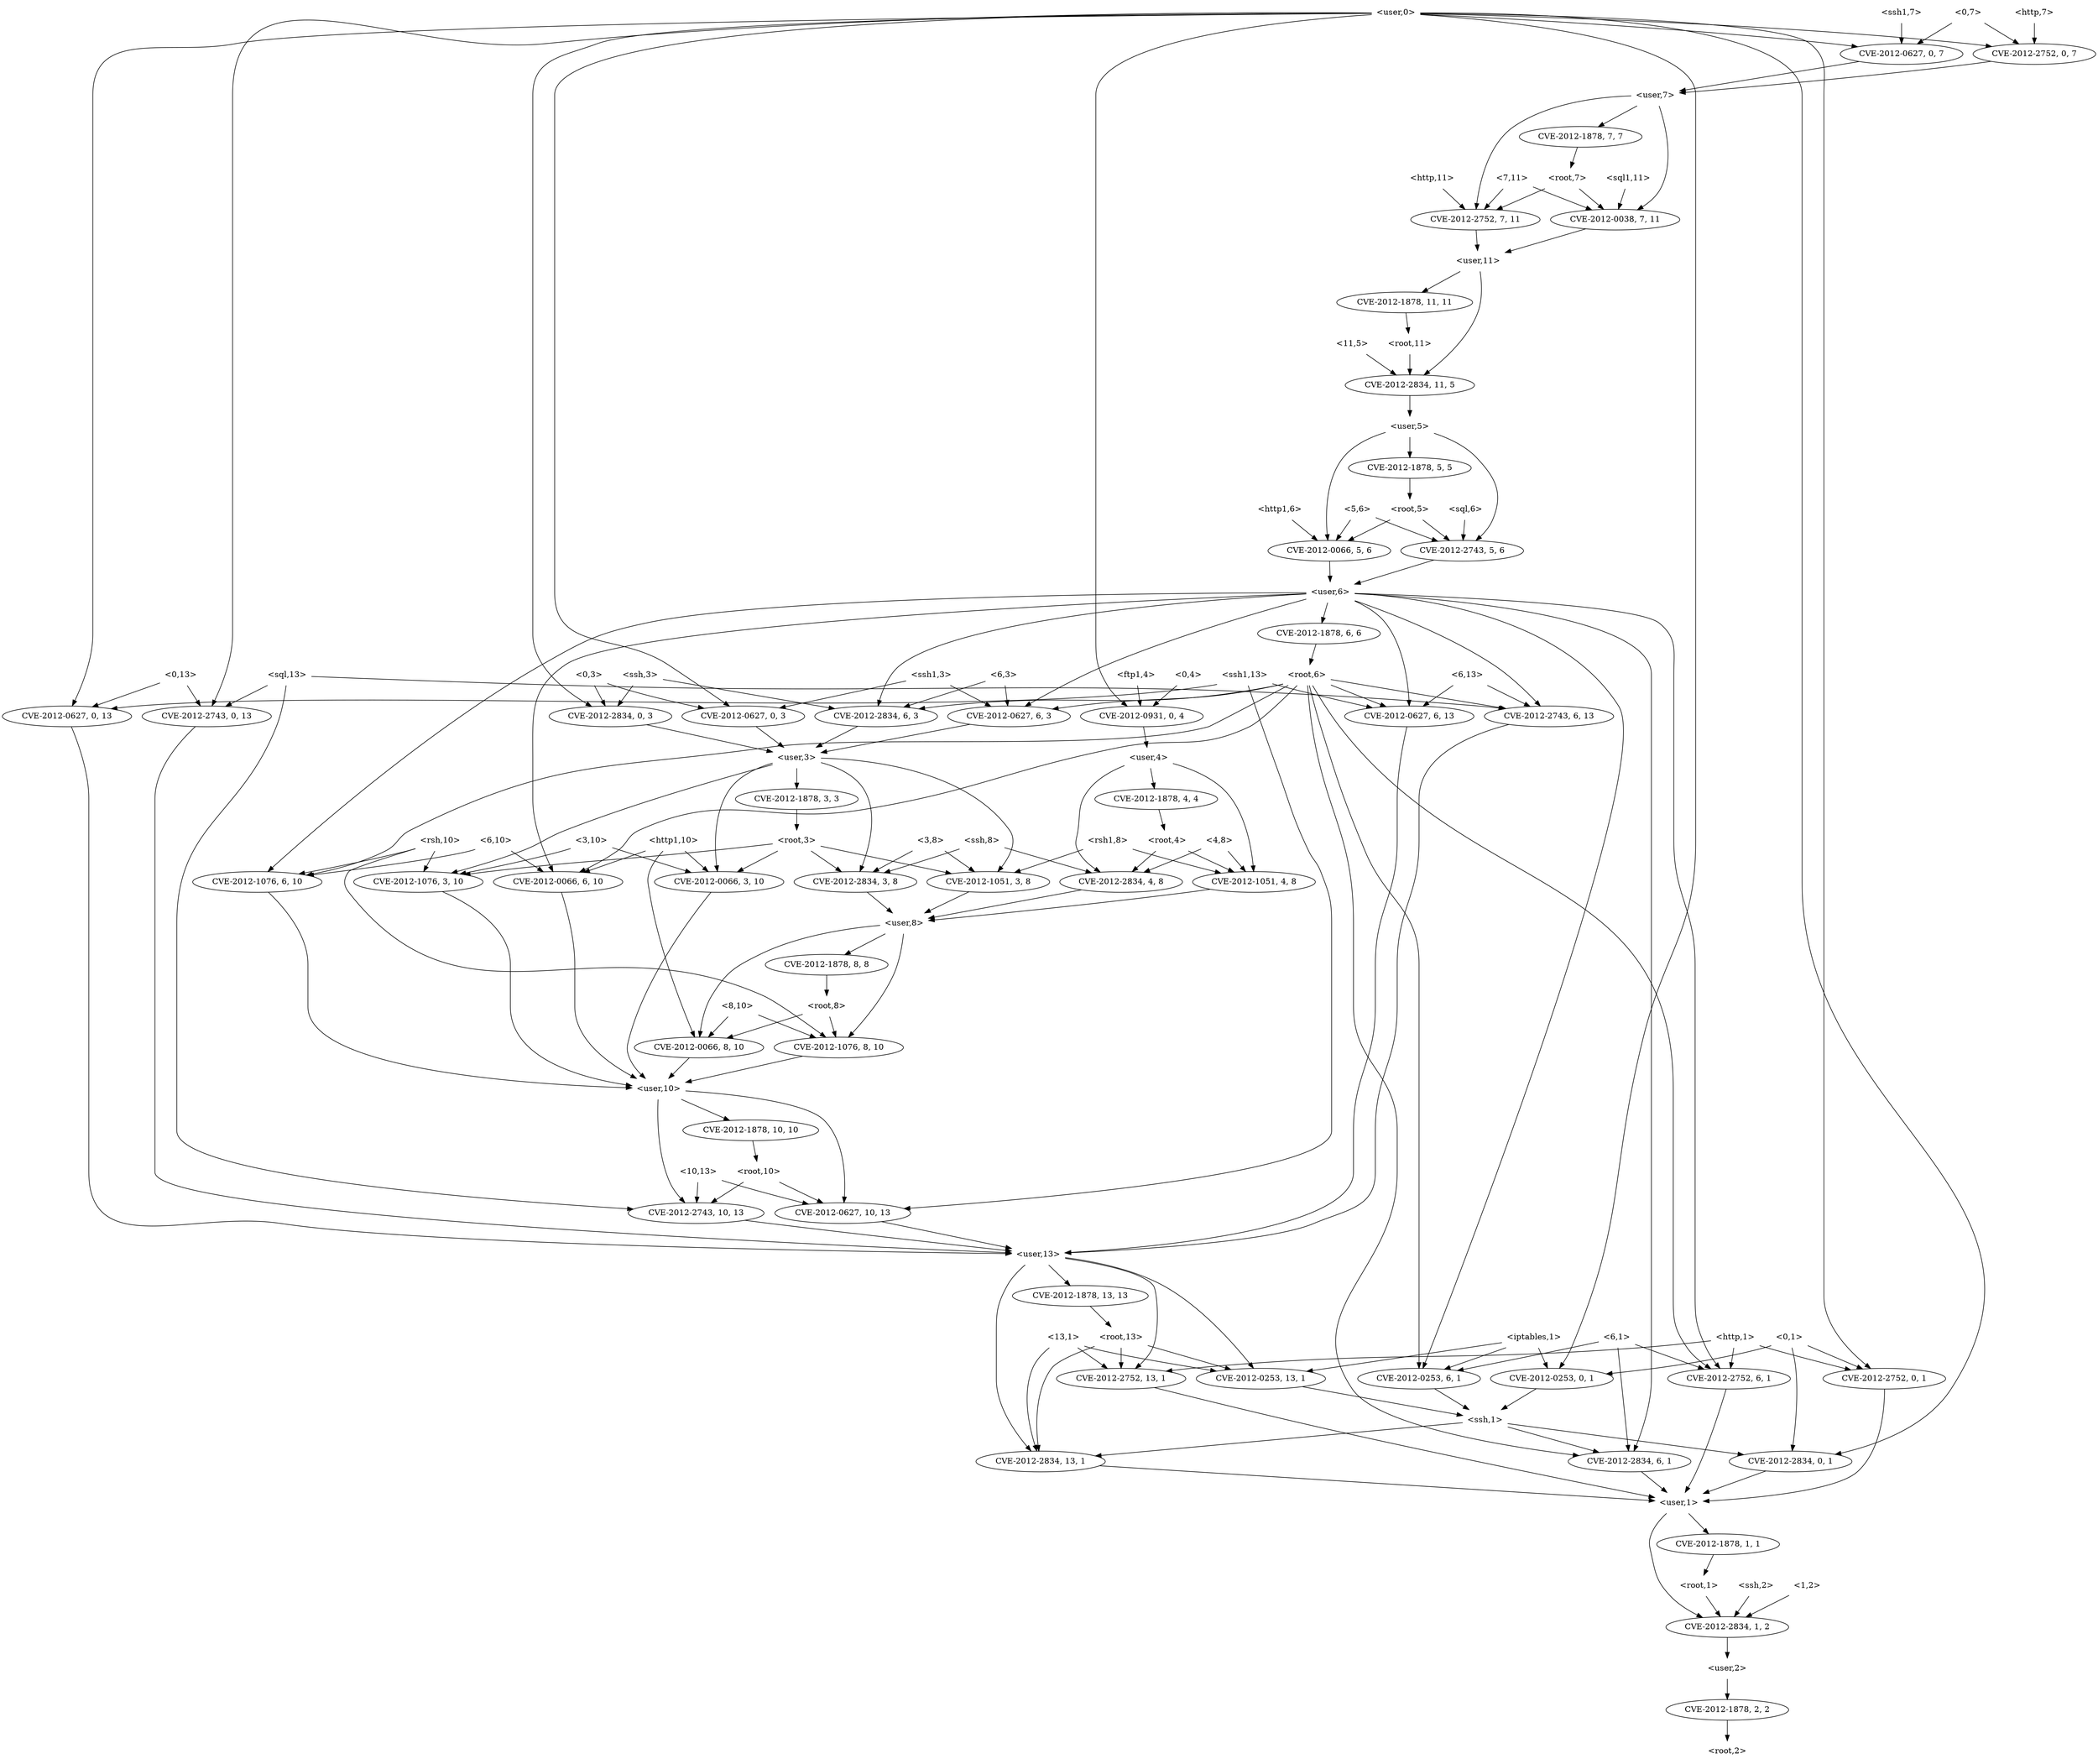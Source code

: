 strict digraph {
	graph [bb="0,0,2738.1,3060"];
	node [label="\N"];
	"<v_ssh,6,3>"	 [height=0.5,
		label=<CVE-2012-2834, 6, 3>,
		pos="1223.1,1818",
		width=2.4499];
	"<user,3>"	 [height=0.5,
		pos="1400.1,1746",
		shape=plaintext,
		width=0.91667];
	"<v_ssh,6,3>" -> "<user,3>"	 [pos="e,1367,1760.1 1262,1801.6 1290.2,1790.5 1328.5,1775.3 1357.6,1763.8"];
	"<v_http1,3,10>"	 [height=0.5,
		label=<CVE-2012-0066, 3, 10>,
		pos="825.14,1530",
		width=2.5686];
	"<user,3>" -> "<v_http1,3,10>"	 [pos="e,870.48,1545.8 1367.1,1739.4 1320.9,1731.3 1234.5,1714.5 1163.1,1692 1082.9,1666.7 1058.8,1665.7 988.14,1620 968.61,1607.4 969.61\
,1596.7 950.14,1584 928.57,1569.9 902.62,1558.1 879.96,1549.3"];
	"<v_rsh,3,10>"	 [height=0.5,
		label=<CVE-2012-1076, 3, 10>,
		pos="1067.1,1530",
		width=2.5686];
	"<user,3>" -> "<v_rsh,3,10>"	 [pos="e,1101.3,1546.8 1366.9,1745.9 1320.8,1745.3 1237.5,1737.4 1187.1,1692 1149.3,1657.8 1179.8,1624 1148.1,1584 1138,1571.1 1123.8,1560.4\
 1110.1,1552"];
	"<v_ssh,3,8>"	 [height=0.5,
		label=<CVE-2012-2834, 3, 8>,
		pos="1461.1,1530",
		width=2.4499];
	"<user,3>" -> "<v_ssh,3,8>"	 [pos="e,1458.1,1548.2 1406.6,1727.8 1415.5,1703.9 1431.4,1659.1 1442.1,1620 1447.7,1599.6 1452.7,1576.1 1456.1,1558.4"];
	"<v_rsh1,3,8>"	 [height=0.5,
		label=<CVE-2012-1051, 3, 8>,
		pos="1266.1,1530",
		width=2.4499];
	"<user,3>" -> "<v_rsh1,3,8>"	 [pos="e,1287.2,1547.6 1399.2,1727.7 1397.5,1709.1 1393,1679 1381.1,1656 1359.9,1614.9 1321.6,1577.3 1295,1554.3"];
	"<v_root,3,3>"	 [height=0.5,
		label=<CVE-2012-1878, 3, 3>,
		pos="1284.1,1674",
		width=2.4499];
	"<user,3>" -> "<v_root,3,3>"	 [pos="e,1311,1691.2 1371.8,1727.9 1356.1,1718.5 1336.6,1706.7 1319.9,1696.6"];
	"<v_rsh1,4,8>"	 [height=0.5,
		label=<CVE-2012-1051, 4, 8>,
		pos="1851.1,1530",
		width=2.4499];
	"<user,8>"	 [height=0.5,
		pos="1299.1,1458",
		shape=plaintext,
		width=0.91667];
	"<v_rsh1,4,8>" -> "<user,8>"	 [pos="e,1332.3,1462.2 1787.7,1517.5 1776.2,1515.5 1764.3,1513.6 1753.1,1512 1602.8,1490.2 1423.5,1471.4 1342.6,1463.3"];
	"<v_rsh,8,10>"	 [height=0.5,
		label=<CVE-2012-1076, 8, 10>,
		pos="946.14,1242",
		width=2.5686];
	"<user,8>" -> "<v_rsh,8,10>"	 [pos="e,955.12,1260.1 1266.1,1453.6 1222.7,1448.1 1145.2,1434.7 1086.1,1404 1042.8,1381.5 1035.1,1368.9 1003.1,1332 986.2,1312.4 970.62\
,1287.4 960.04,1268.8"];
	"<v_http1,8,10>"	 [height=0.5,
		label=<CVE-2012-0066, 8, 10>,
		pos="1150.1,1242",
		width=2.5686];
	"<user,8>" -> "<v_http1,8,10>"	 [pos="e,1174.8,1259.5 1298.5,1439.9 1297,1421.2 1292.8,1390.8 1280.1,1368 1256.3,1325.1 1212.9,1287.9 1182.8,1265.5"];
	"<v_root,8,8>"	 [height=0.5,
		label=<CVE-2012-1878, 8, 8>,
		pos="1183.1,1386",
		width=2.4499];
	"<user,8>" -> "<v_root,8,8>"	 [pos="e,1210,1403.2 1270.8,1439.9 1255.1,1430.5 1235.6,1418.7 1218.9,1408.6"];
	"<v_ssh,13,1>"	 [height=0.5,
		label=<CVE-2012-2834, 13, 1>,
		pos="1556.1,522",
		width=2.5686];
	"<user,1>"	 [height=0.5,
		pos="2203.1,450",
		shape=plaintext,
		width=0.91667];
	"<v_ssh,13,1>" -> "<user,1>"	 [pos="e,2170.1,454.41 1633.3,512.01 1656.1,509.39 1681.1,506.54 1704.1,504 1872.9,485.35 2073.8,464.39 2160.2,455.44"];
	"<v_ssh,1,2>"	 [height=0.5,
		label=<CVE-2012-2834, 1, 2>,
		pos="2273.1,234",
		width=2.4499];
	"<user,1>" -> "<v_ssh,1,2>"	 [pos="e,2238.7,250.79 2186.3,431.99 2177.9,422.31 2168.6,409.46 2164.1,396 2159.2,380.8 2161.3,375.74 2164.1,360 2170.2,326.37 2169.7,\
314.62 2191.1,288 2201.5,275.11 2215.9,264.35 2229.7,255.96"];
	"<v_root,1,1>"	 [height=0.5,
		label=<CVE-2012-1878, 1, 1>,
		pos="2261.1,378",
		width=2.4499];
	"<user,1>" -> "<v_root,1,1>"	 [pos="e,2247,396.1 2217.5,431.7 2224.4,423.3 2232.9,413.07 2240.5,403.86"];
	"<root,3>"	 [height=0.5,
		pos="1266.1,1602",
		shape=plaintext,
		width=0.89583];
	"<v_root,3,3>" -> "<root,3>"	 [pos="e,1270.5,1620.1 1279.7,1655.7 1277.7,1647.9 1275.3,1638.5 1273,1629.8"];
	"<root,3>" -> "<v_http1,3,10>"	 [pos="e,894.47,1542 1233.7,1595.9 1164.9,1584.9 1002.7,1559.2 904.64,1543.6"];
	"<root,3>" -> "<v_rsh,3,10>"	 [pos="e,1110,1546.1 1233.7,1589.6 1202.8,1578.7 1155.7,1562.1 1119.4,1549.4"];
	"<root,3>" -> "<v_ssh,3,8>"	 [pos="e,1419.6,1545.9 1298.8,1589.3 1329.1,1578.4 1374.8,1562 1409.9,1549.4"];
	"<root,3>" -> "<v_rsh1,3,8>"	 [pos="e,1266.1,1548.1 1266.1,1583.7 1266.1,1576 1266.1,1566.7 1266.1,1558.1"];
	"<root,1>"	 [height=0.5,
		pos="2233.1,306",
		shape=plaintext,
		width=0.89583];
	"<root,1>" -> "<v_ssh,1,2>"	 [pos="e,2263.4,252.1 2243,287.7 2247.6,279.64 2253.2,269.89 2258.3,260.98"];
	"<user,2>"	 [height=0.5,
		pos="2273.1,162",
		shape=plaintext,
		width=0.91667];
	"<v_ssh,1,2>" -> "<user,2>"	 [pos="e,2273.1,180.1 2273.1,215.7 2273.1,207.98 2273.1,198.71 2273.1,190.11"];
	"<v_ssh1,0,7>"	 [height=0.5,
		label=<CVE-2012-0627, 0, 7>,
		pos="323.14,2970",
		width=2.4499];
	"<user,7>"	 [height=0.5,
		pos="733.14,2898",
		shape=plaintext,
		width=0.91667];
	"<v_ssh1,0,7>" -> "<user,7>"	 [pos="e,699.89,2904.6 387.98,2957.7 399.04,2955.8 410.42,2953.8 421.14,2952 517.12,2935.5 629.76,2916.5 689.98,2906.3"];
	"<v_root,7,7>"	 [height=0.5,
		label=<CVE-2012-1878, 7, 7>,
		pos="844.14,2826",
		width=2.4499];
	"<user,7>" -> "<v_root,7,7>"	 [pos="e,818.41,2843.2 760.3,2879.9 775.24,2870.5 793.94,2858.7 809.88,2848.6"];
	"<v_sql1,7,11>"	 [height=0.5,
		label=<CVE-2012-0038, 7, 11>,
		pos="794.14,2682",
		width=2.5686];
	"<user,7>" -> "<v_sql1,7,11>"	 [pos="e,764.27,2699.1 727.94,2880 719.6,2849.4 706.35,2784 729.14,2736 735.02,2723.6 745.35,2713.2 756.06,2704.9"];
	"<v_http,7,11>"	 [height=0.5,
		label=<CVE-2012-2752, 7, 11>,
		pos="998.14,2682",
		width=2.5686];
	"<user,7>" -> "<v_http,7,11>"	 [pos="e,997.67,2700.2 766.36,2896.7 810.77,2894.6 889.85,2884.9 941.14,2844 982.2,2811.3 993.73,2746.8 996.94,2710.2"];
	"<rsh,10>"	 [height=0.5,
		pos="1031.1,1602",
		shape=plaintext,
		width=0.92361];
	"<rsh,10>" -> "<v_rsh,3,10>"	 [pos="e,1058.3,1548.1 1040,1583.7 1044.1,1575.7 1049.1,1566.1 1053.6,1557.3"];
	"<rsh,10>" -> "<v_rsh,8,10>"	 [pos="e,946.14,1260 1001.5,1583.8 988.48,1574.8 974.09,1562.5 965.14,1548 943.92,1513.6 946.14,1499.4 946.14,1459 946.14,1459 946.14,1459\
 946.14,1385 946.14,1345 946.14,1298.7 946.14,1270.1"];
	"<v_rsh,6,10>"	 [height=0.5,
		label=<CVE-2012-1076, 6, 10>,
		pos="583.14,1530",
		width=2.5686];
	"<rsh,10>" -> "<v_rsh,6,10>"	 [pos="e,658.58,1540.5 997.74,1593.5 983.16,1590.3 965.85,1586.8 950.14,1584 854.18,1567 743.38,1551.6 668.85,1541.8"];
	"<user,10>"	 [height=0.5,
		pos="885.14,1170",
		shape=plaintext,
		width=1.0069];
	"<v_rsh,3,10>" -> "<user,10>"	 [pos="e,921.46,1170.5 1063.7,1511.7 1058.2,1479.4 1051.7,1409.6 1086.1,1368 1120,1327.1 1157.2,1363.3 1200.1,1332 1243,1300.7 1285.9,1264.1\
 1251.1,1224 1210.3,1176.8 1020.6,1170.7 931.55,1170.5"];
	"<v_rsh,8,10>" -> "<user,10>"	 [pos="e,900.2,1188.3 931.38,1224.1 924,1215.6 914.92,1205.2 906.77,1195.8"];
	"<v_rsh,6,10>" -> "<user,10>"	 [pos="e,848.46,1179.3 605.78,1512.5 635.83,1488.6 685.14,1441 685.14,1387 685.14,1387 685.14,1387 685.14,1313 685.14,1238.1 779.49,1199.1\
 838.58,1182"];
	"<v_root,2,2>"	 [height=0.5,
		label=<CVE-2012-1878, 2, 2>,
		pos="2273.1,90",
		width=2.4499];
	"<user,2>" -> "<v_root,2,2>"	 [pos="e,2273.1,108.1 2273.1,143.7 2273.1,135.98 2273.1,126.71 2273.1,118.11"];
	"<v_root,1,1>" -> "<root,1>"	 [pos="e,2240,324.1 2254.2,359.7 2251.1,351.81 2247.3,342.3 2243.8,333.55"];
	"<v_http,0,7>"	 [height=0.5,
		label=<CVE-2012-2752, 0, 7>,
		pos="518.14,2970",
		width=2.4499];
	"<v_http,0,7>" -> "<user,7>"	 [pos="e,699.98,2909.8 562.95,2954.4 600.3,2942.3 653.16,2925 690.03,2913"];
	"<http,11>"	 [height=0.5,
		pos="1062.1,2754",
		shape=plaintext,
		width=0.97917];
	"<http,11>" -> "<v_http,7,11>"	 [pos="e,1013.8,2700.1 1046.3,2735.7 1038.6,2727.2 1029.1,2716.9 1020.6,2707.6"];
	"<user,11>"	 [height=0.5,
		pos="940.14,2610",
		shape=plaintext,
		width=1.0069];
	"<v_http,7,11>" -> "<user,11>"	 [pos="e,954.46,2628.3 984.1,2664.1 977.15,2655.7 968.63,2645.4 960.94,2636.1"];
	"<v_sql,0,13>"	 [height=0.5,
		label=<CVE-2012-2743, 0, 13>,
		pos="107.14,1818",
		width=2.5686];
	"<user,13>"	 [height=0.5,
		pos="814.14,882",
		shape=plaintext,
		width=1.0069];
	"<v_sql,0,13>" -> "<user,13>"	 [pos="e,777.53,882.82 106.95,1800 106.66,1773.3 106.14,1720.1 106.14,1675 106.14,1675 106.14,1675 106.14,1025 106.14,969.68 143.12,959.61\
 193.14,936 294.87,887.99 640.95,883.01 767.4,882.83"];
	"<v_root,13,13>"	 [height=0.5,
		label=<CVE-2012-1878, 13, 13>,
		pos="1072.1,810",
		width=2.7013];
	"<user,13>" -> "<v_root,13,13>"	 [pos="e,1019.8,825.19 850.56,871.12 891.97,859.88 960.28,841.35 1010.1,827.83"];
	"<user,13>" -> "<v_ssh,13,1>"	 [pos="e,1464.5,524.77 840.69,863.85 873.81,840.13 926.14,793.95 926.14,739 926.14,739 926.14,739 926.14,665 926.14,558.04 1276.1,531.64\
 1454.4,525.13"];
	"<v_iptables,13,1>"	 [height=0.5,
		label=<CVE-2012-0253, 13, 1>,
		pos="1677.1,666",
		width=2.5686];
	"<user,13>" -> "<v_iptables,13,1>"	 [pos="e,1666,684 850.55,878.52 986.42,868.76 1462.8,829.86 1593.1,756 1620.8,740.33 1644.8,712.57 1660,692.21"];
	"<v_http,13,1>"	 [height=0.5,
		label=<CVE-2012-2752, 13, 1>,
		pos="1435.1,666",
		width=2.5686];
	"<user,13>" -> "<v_http,13,1>"	 [pos="e,1430.1,684.2 850.61,877.5 963.5,866.02 1304.6,826.1 1387.1,756 1406.4,739.65 1419.2,713.55 1426.7,693.84"];
	"<ssh1,7>"	 [height=0.5,
		pos="323.14,3042",
		shape=plaintext,
		width=0.94444];
	"<ssh1,7>" -> "<v_ssh1,0,7>"	 [pos="e,323.14,2988.1 323.14,3023.7 323.14,3016 323.14,3006.7 323.14,2998.1"];
	"<v_ssh1,6,3>"	 [height=0.5,
		label=<CVE-2012-0627, 6, 3>,
		pos="1418.1,1818",
		width=2.4499];
	"<v_ssh1,6,3>" -> "<user,3>"	 [pos="e,1404.5,1764.1 1413.7,1799.7 1411.7,1791.9 1409.3,1782.5 1407,1773.8"];
	"<v_root,5,5>"	 [height=0.5,
		label=<CVE-2012-1878, 5, 5>,
		pos="1007.1,2250",
		width=2.4499];
	"<root,5>"	 [height=0.5,
		pos="1007.1,2178",
		shape=plaintext,
		width=0.89583];
	"<v_root,5,5>" -> "<root,5>"	 [pos="e,1007.1,2196.1 1007.1,2231.7 1007.1,2224 1007.1,2214.7 1007.1,2206.1"];
	"<v_http1,5,6>"	 [height=0.5,
		label=<CVE-2012-0066, 5, 6>,
		pos="1131.1,2106",
		width=2.4499];
	"<root,5>" -> "<v_http1,5,6>"	 [pos="e,1102.4,2123.2 1037.5,2159.9 1054.3,2150.4 1075.4,2138.4 1093.4,2128.3"];
	"<v_sql,5,6>"	 [height=0.5,
		label=<CVE-2012-2743, 5, 6>,
		pos="936.14,2106",
		width=2.4499];
	"<root,5>" -> "<v_sql,5,6>"	 [pos="e,953.49,2124.1 989.59,2159.7 980.91,2151.1 970.28,2140.7 960.8,2131.3"];
	"<13,1>"	 [height=0.5,
		pos="1556.1,738",
		shape=plaintext,
		width=0.78472];
	"<13,1>" -> "<v_ssh,13,1>"	 [pos="e,1556.1,540.23 1556.1,719.85 1556.1,682.83 1556.1,595.18 1556.1,550.39"];
	"<13,1>" -> "<v_iptables,13,1>"	 [pos="e,1649,683.31 1584.5,720.59 1601,711.02 1622.1,698.85 1639.9,688.52"];
	"<13,1>" -> "<v_http,13,1>"	 [pos="e,1463.3,683.31 1527.8,720.59 1511.2,711.02 1490.2,698.85 1472.3,688.52"];
	"<ssh,1>"	 [height=0.5,
		pos="2010.1,594",
		shape=plaintext,
		width=0.84028];
	"<v_iptables,13,1>" -> "<ssh,1>"	 [pos="e,1979.7,601.39 1737.4,652.32 1804.8,638.16 1912,615.63 1969.9,603.47"];
	"<v_http,13,1>" -> "<user,1>"	 [pos="e,2169.8,460.03 1485.4,650.78 1585.2,622.57 1815.4,557.64 2009.1,504 2061,489.65 2120.7,473.37 2160,462.69"];
	"<v_ssh1,10,13>"	 [height=0.5,
		label=<CVE-2012-0627, 10, 13>,
		pos="992.14,954",
		width=2.7013];
	"<user,10>" -> "<v_ssh1,10,13>"	 [pos="e,997.44,972.1 921.6,1161.2 945.87,1153.9 975.98,1140.4 991.14,1116 1016.7,1074.9 1008.2,1015.8 999.94,981.8"];
	"<v_sql,10,13>"	 [height=0.5,
		label=<CVE-2012-2743, 10, 13>,
		pos="779.14,954",
		width=2.7013];
	"<user,10>" -> "<v_sql,10,13>"	 [pos="e,773.72,972.08 848.64,1161.2 824.35,1154 794.23,1140.4 779.14,1116 753.71,1074.8 762.67,1015.7 771.14,981.77"];
	"<v_root,10,10>"	 [height=0.5,
		label=<CVE-2012-1878, 10, 10>,
		pos="885.14,1098",
		width=2.7013];
	"<user,10>" -> "<v_root,10,10>"	 [pos="e,885.14,1116.1 885.14,1151.7 885.14,1144 885.14,1134.7 885.14,1126.1"];
	"<v_ssh1,10,13>" -> "<user,13>"	 [pos="e,850.51,897.3 952.64,937.46 925.22,926.68 888.6,912.28 859.91,901"];
	"<v_sql,10,13>" -> "<user,13>"	 [pos="e,805.51,900.28 787.62,936.05 791.64,928.01 796.54,918.2 801.03,909.23"];
	"<root,10>"	 [height=0.5,
		pos="906.14,1026",
		shape=plaintext,
		width=1];
	"<v_root,10,10>" -> "<root,10>"	 [pos="e,901.01,1044.1 890.34,1079.7 892.67,1071.9 895.49,1062.5 898.1,1053.8"];
	"<root,2>"	 [height=0.5,
		pos="2273.1,18",
		shape=plaintext,
		width=0.89583];
	"<root,13>"	 [height=0.5,
		pos="1342.1,738",
		shape=plaintext,
		width=1];
	"<v_root,13,13>" -> "<root,13>"	 [pos="e,1305.9,748.39 1126.1,795 1175.9,782.1 1248.9,763.17 1296,750.96"];
	"<root,13>" -> "<v_ssh,13,1>"	 [pos="e,1501.2,536.55 1334.8,719.98 1327.8,701.06 1320.1,670.24 1333.1,648 1367,590.14 1438.6,557.03 1491.6,539.62"];
	"<root,13>" -> "<v_http,13,1>"	 [pos="e,1413.1,683.62 1365.1,719.7 1377.1,710.66 1392,699.5 1404.9,689.77"];
	"<root,13>" -> "<v_iptables,13,1>"	 [pos="e,1616.6,679.66 1378.3,729.44 1432.7,718.07 1536.7,696.34 1606.5,681.76"];
	"<v_http1,8,10>" -> "<user,10>"	 [pos="e,921.56,1180.6 1097.5,1227.1 1049,1214.3 977.68,1195.4 931.33,1183.2"];
	"<root,8>"	 [height=0.5,
		pos="1159.1,1314",
		shape=plaintext,
		width=0.89583];
	"<v_root,8,8>" -> "<root,8>"	 [pos="e,1165,1332.1 1177.2,1367.7 1174.5,1359.9 1171.3,1350.5 1168.3,1341.8"];
	"<user,0>"	 [height=0.5,
		pos="1819.1,3042",
		shape=plaintext,
		width=0.91667];
	"<user,0>" -> "<v_ssh1,0,7>"	 [pos="e,384.66,2983 1786,3041.4 1631.2,3042.8 964.03,3045.1 421.14,2988 412.53,2987.1 403.54,2985.9 394.64,2984.5"];
	"<user,0>" -> "<v_http,0,7>"	 [pos="e,580.83,2982.7 1786.1,3041 1645.3,3040.7 1080.7,3036.4 620.14,2988 610.67,2987 600.74,2985.7 590.95,2984.2"];
	"<user,0>" -> "<v_sql,0,13>"	 [pos="e,125.59,1835.7 1785.9,3040.6 1615.8,3038.1 846.39,3025.2 747.14,2988 687.27,2965.6 634.14,2962.9 634.14,2899 634.14,2899 634.14\
,2899 634.14,2753 634.14,2340.2 238.9,1941.9 132.99,1842.6"];
	"<v_iptables,0,1>"	 [height=0.5,
		label=<CVE-2012-0253, 0, 1>,
		pos="2109.1,666",
		width=2.4499];
	"<user,0>" -> "<v_iptables,0,1>"	 [pos="e,2111.1,684.02 1852.3,3041.7 1912.4,3041.6 2042.3,3035.4 2138.1,2988 2190,2962.4 2233.1,2956.9 2233.1,2899 2233.1,2899 2233.1,2899\
 2233.1,1673 2233.1,1412.9 2119.1,1359.1 2119.1,1099 2119.1,1099 2119.1,1099 2119.1,809 2119.1,768.9 2115.1,722.58 2112.2,694.04"];
	"<v_ssh1,0,13>"	 [height=0.5,
		label=<CVE-2012-0627, 0, 13>,
		pos="515.14,1818",
		width=2.5686];
	"<user,0>" -> "<v_ssh1,0,13>"	 [pos="e,581.19,1830.6 1786.1,3040.5 1598,3037.1 672.14,3014.4 672.14,2899 672.14,2899 672.14,2899 672.14,1961 672.14,1920.5 678.61,1902.7\
 652.14,1872 636.34,1853.7 613.41,1841.6 590.82,1833.8"];
	"<v_ftp1,0,4>"	 [height=0.5,
		label=<CVE-2012-0931, 0, 4>,
		pos="2003.1,1818",
		width=2.4499];
	"<user,0>" -> "<v_ftp1,0,4>"	 [pos="e,2041.2,1834.3 1852.2,3041.9 1937.2,3042.2 2157.1,3030.4 2157.1,2899 2157.1,2899 2157.1,2899 2157.1,1961 2157.1,1902.1 2095.6,1860.9\
 2050.3,1838.6"];
	"<v_ssh1,0,3>"	 [height=0.5,
		label=<CVE-2012-0627, 0, 3>,
		pos="1808.1,1818",
		width=2.4499];
	"<user,0>" -> "<v_ssh1,0,3>"	 [pos="e,1833.2,1835.3 1833.6,3023.9 1853.5,2998.4 1887.1,2948.2 1887.1,2899 1887.1,2899 1887.1,2899 1887.1,1961 1887.1,1920.6 1888.5,1906.9\
 1868.1,1872 1861.4,1860.4 1851.2,1850.1 1841.2,1841.7"];
	"<v_http,0,1>"	 [height=0.5,
		label=<CVE-2012-2752, 0, 1>,
		pos="2650.1,666",
		width=2.4499];
	"<user,0>" -> "<v_http,0,1>"	 [pos="e,2638.3,684.04 1852.4,3040.6 1937.1,3039.1 2167.3,3030.9 2353.1,2988 2464,2962.4 2593.1,3012.8 2593.1,2899 2593.1,2899 2593.1,2899\
 2593.1,809 2593.1,765.8 2616.1,720.19 2632.9,692.66"];
	"<v_ssh,0,3>"	 [height=0.5,
		label=<CVE-2012-2834, 0, 3>,
		pos="1613.1,1818",
		width=2.4499];
	"<user,0>" -> "<v_ssh,0,3>"	 [pos="e,1633.8,1835.7 1804.7,3023.9 1784.8,2998.4 1751.1,2948.2 1751.1,2899 1751.1,2899 1751.1,2899 1751.1,2033 1751.1,1952.8 1681.8,1878.8\
 1641.5,1842.5"];
	"<v_ssh,0,1>"	 [height=0.5,
		label=<CVE-2012-2834, 0, 1>,
		pos="2301.1,522",
		width=2.4499];
	"<user,0>" -> "<v_ssh,0,1>"	 [pos="e,2308.8,540.09 1852.5,3039.1 1967.2,3031.8 2339.1,3000.3 2339.1,2899 2339.1,2899 2339.1,2899 2339.1,665 2339.1,623.63 2323.9,577.72\
 2312.7,549.61"];
	"<v_iptables,0,1>" -> "<ssh,1>"	 [pos="e,2034.2,612.04 2085.9,648.59 2073.1,639.49 2056.8,628.02 2042.7,618.03"];
	"<v_ssh1,0,13>" -> "<user,13>"	 [pos="e,777.89,883.46 462.4,1803.2 377.55,1779.4 220.14,1728.1 220.14,1675 220.14,1675 220.14,1675 220.14,1025 220.14,971.21 254.06,960.11\
 302.14,936 383.21,895.36 657.54,885.85 767.74,883.65"];
	"<user,4>"	 [height=0.5,
		pos="1890.1,1746",
		shape=plaintext,
		width=0.91667];
	"<v_ftp1,0,4>" -> "<user,4>"	 [pos="e,1917.8,1764.1 1976.9,1800.8 1962,1791.5 1943,1779.7 1926.6,1769.6"];
	"<v_ssh1,0,3>" -> "<user,3>"	 [pos="e,1433.2,1752.6 1743.3,1805.7 1732.2,1803.8 1720.9,1801.8 1710.1,1800 1615,1783.6 1503.3,1764.6 1443.4,1754.4"];
	"<v_http,0,1>" -> "<user,1>"	 [pos="e,2236.4,454.87 2632.1,648.3 2595.9,615.56 2510.2,542.75 2425.1,504 2366.3,477.18 2292.3,463.02 2246.3,456.27"];
	"<v_ssh,0,3>" -> "<user,3>"	 [pos="e,1433.3,1757.9 1568.8,1802.4 1531.9,1790.3 1479.7,1773.1 1443.2,1761.1"];
	"<v_ssh,0,1>" -> "<user,1>"	 [pos="e,2227.2,468.2 2277.9,504.41 2265.3,495.37 2249.4,484.04 2235.5,474.14"];
	"<ssh1,13>"	 [height=0.5,
		pos="775.14,1890",
		shape=plaintext,
		width=1.0278];
	"<ssh1,13>" -> "<v_ssh1,10,13>"	 [pos="e,1052.3,968.16 810.61,1871.9 856.89,1850.6 940.96,1815.1 1017.1,1800 1067,1790.1 1895.6,1799.3 1932.1,1764 1972.5,1725 1976.1,1560.7\
 1948.1,1512 1750.1,1167.4 1247.5,1015.9 1062.2,970.55"];
	"<ssh1,13>" -> "<v_ssh1,0,13>"	 [pos="e,567.14,1833 737.89,1879 695.9,1867.7 626.97,1849.1 576.89,1835.6"];
	"<v_ssh1,6,13>"	 [height=0.5,
		label=<CVE-2012-0627, 6, 13>,
		pos="719.14,1818",
		width=2.5686];
	"<ssh1,13>" -> "<v_ssh1,6,13>"	 [pos="e,732.83,1836.1 761.3,1871.7 754.66,1863.4 746.57,1853.3 739.26,1844.1"];
	"<v_ssh1,6,13>" -> "<user,13>"	 [pos="e,777.66,884.44 657.45,1804.5 531.83,1778.3 258.14,1716.3 258.14,1675 258.14,1675 258.14,1675 258.14,1025 258.14,920.24 633.37,891.77\
 767.32,884.94"];
	"<http,7>"	 [height=0.5,
		pos="518.14,3042",
		shape=plaintext,
		width=0.89583];
	"<http,7>" -> "<v_http,0,7>"	 [pos="e,518.14,2988.1 518.14,3023.7 518.14,3016 518.14,3006.7 518.14,2998.1"];
	"<ssh,1>" -> "<v_ssh,13,1>"	 [pos="e,1626.2,533.8 1979.7,588.3 1910.2,577.59 1738.3,551.09 1636.2,535.34"];
	"<ssh,1>" -> "<v_ssh,0,1>"	 [pos="e,2246.4,536.16 2040.5,585.71 2086.6,574.61 2175.5,553.23 2236.5,538.55"];
	"<v_ssh,6,1>"	 [height=0.5,
		label=<CVE-2012-2834, 6, 1>,
		pos="2106.1,522",
		width=2.4499];
	"<ssh,1>" -> "<v_ssh,6,1>"	 [pos="e,2083.3,539.62 2033.9,575.7 2046.3,566.66 2061.6,555.5 2074.9,545.77"];
	"<v_ssh,6,1>" -> "<user,1>"	 [pos="e,2179.3,468.2 2129.1,504.41 2141.7,495.37 2157.4,484.04 2171.1,474.14"];
	"<0,7>"	 [height=0.5,
		pos="421.14,3042",
		shape=plaintext,
		width=0.75];
	"<0,7>" -> "<v_http,0,7>"	 [pos="e,495.11,2987.6 445.12,3023.7 457.76,3014.6 473.41,3003.3 486.98,2993.5"];
	"<0,7>" -> "<v_ssh1,0,7>"	 [pos="e,346.2,2987.5 397.17,3023.9 384.31,3014.7 368.31,3003.3 354.48,2993.4"];
	"<v_http1,3,10>" -> "<user,10>"	 [pos="e,868.53,1188.3 825.14,1512 825.14,1485.3 825.14,1432.1 825.14,1387 825.14,1387 825.14,1387 825.14,1313 825.14,1272.6 827.12,1260.7\
 844.14,1224 848.7,1214.2 855.35,1204.5 861.98,1196.2"];
	"<v_ssh,3,8>" -> "<user,8>"	 [pos="e,1332.2,1473.3 1425.2,1513.5 1400.5,1502.8 1367.5,1488.5 1341.5,1477.3"];
	"<v_rsh1,3,8>" -> "<user,8>"	 [pos="e,1291,1476.3 1274.1,1512.1 1277.9,1504.1 1282.5,1494.4 1286.6,1485.5"];
	"<0,1>"	 [height=0.5,
		pos="2284.1,738",
		shape=plaintext,
		width=0.75];
	"<0,1>" -> "<v_http,0,1>"	 [pos="e,2585.7,678.34 2311.5,730.4 2325.4,727.12 2342.6,723.18 2358.1,720 2398.7,711.67 2503.4,692.91 2575.7,680.1"];
	"<0,1>" -> "<v_iptables,0,1>"	 [pos="e,2150.8,681.94 2257.1,723.96 2254.1,722.59 2251.1,721.25 2248.1,720 2219.4,707.74 2186.7,695.22 2160.3,685.42"];
	"<0,1>" -> "<v_ssh,0,1>"	 [pos="e,2299.8,540.23 2285.5,719.85 2288.4,682.83 2295.4,595.18 2299,550.39"];
	"<http,1>"	 [height=0.5,
		pos="2400.1,738",
		shape=plaintext,
		width=0.89583];
	"<v_http,6,1>"	 [height=0.5,
		label=<CVE-2012-2752, 6, 1>,
		pos="2455.1,666",
		width=2.4499];
	"<http,1>" -> "<v_http,6,1>"	 [pos="e,2441.7,684.1 2413.7,719.7 2420.3,711.39 2428.2,701.28 2435.4,692.14"];
	"<http,1>" -> "<v_http,0,1>"	 [pos="e,2600.5,680.89 2432.6,727.92 2472.6,716.72 2541.4,697.46 2590.9,683.59"];
	"<http,1>" -> "<v_http,13,1>"	 [pos="e,1508.8,676.96 2367.7,728.85 2353.2,725.55 2335.9,722.04 2320.1,720 1991.4,677.41 1905.5,712 1575.1,684 1556.9,682.46 1537.4,680.37\
 1518.9,678.18"];
	"<v_http,6,1>" -> "<user,1>"	 [pos="e,2236.2,451.03 2454.1,647.87 2451.2,615.04 2440.2,543.02 2398.1,504 2356.6,465.45 2289.8,454.45 2246.2,451.58"];
	"<4,8>"	 [height=0.5,
		pos="1719.1,1602",
		shape=plaintext,
		width=0.75];
	"<v_ssh,4,8>"	 [height=0.5,
		label=<CVE-2012-2834, 4, 8>,
		pos="1656.1,1530",
		width=2.4499];
	"<4,8>" -> "<v_ssh,4,8>"	 [pos="e,1671.5,1548.1 1703.6,1583.7 1695.9,1575.2 1686.6,1564.9 1678.3,1555.6"];
	"<4,8>" -> "<v_rsh1,4,8>"	 [pos="e,1820.9,1547 1746.2,1586.7 1765.1,1576.6 1790.7,1563.1 1811.8,1551.8"];
	"<v_ssh,4,8>" -> "<user,8>"	 [pos="e,1332.4,1465.5 1594.8,1517 1522.8,1502.9 1405.4,1479.8 1342.4,1467.5"];
	"<v_ssh,11,5>"	 [height=0.5,
		label=<CVE-2012-2834, 11, 5>,
		pos="1007.1,2394",
		width=2.5686];
	"<user,11>" -> "<v_ssh,11,5>"	 [pos="e,1008.4,2412.4 960.68,2592 970.68,2582.5 981.88,2569.8 988.14,2556 1007.9,2512.5 1009.8,2455.9 1008.9,2422.7"];
	"<v_root,11,11>"	 [height=0.5,
		label=<CVE-2012-1878, 11, 11>,
		pos="882.14,2538",
		width=2.7013];
	"<user,11>" -> "<v_root,11,11>"	 [pos="e,896.32,2556.1 925.81,2591.7 918.85,2583.3 910.37,2573.1 902.74,2563.9"];
	"<user,5>"	 [height=0.5,
		pos="1007.1,2322",
		shape=plaintext,
		width=0.91667];
	"<v_ssh,11,5>" -> "<user,5>"	 [pos="e,1007.1,2340.1 1007.1,2375.7 1007.1,2368 1007.1,2358.7 1007.1,2350.1"];
	"<root,11>"	 [height=0.5,
		pos="912.14,2466",
		shape=plaintext,
		width=1];
	"<v_root,11,11>" -> "<root,11>"	 [pos="e,904.81,2484.1 889.56,2519.7 892.94,2511.8 897.01,2502.3 900.77,2493.5"];
	"<ftp1,4>"	 [height=0.5,
		pos="1948.1,1890",
		shape=plaintext,
		width=0.89583];
	"<ftp1,4>" -> "<v_ftp1,0,4>"	 [pos="e,1989.7,1836.1 1961.7,1871.7 1968.3,1863.4 1976.2,1853.3 1983.4,1844.1"];
	"<iptables,1>"	 [height=0.5,
		pos="2010.1,738",
		shape=plaintext,
		width=1.1944];
	"<v_iptables,6,1>"	 [height=0.5,
		label=<CVE-2012-0253, 6, 1>,
		pos="1914.1,666",
		width=2.4499];
	"<iptables,1>" -> "<v_iptables,6,1>"	 [pos="e,1936.9,683.62 1986.4,719.7 1974,710.66 1958.7,699.5 1945.4,689.77"];
	"<iptables,1>" -> "<v_iptables,0,1>"	 [pos="e,2085.9,683.47 2034.4,719.88 2047.4,710.69 2063.5,699.26 2077.5,689.38"];
	"<iptables,1>" -> "<v_iptables,13,1>"	 [pos="e,1737.5,679.68 1967,727.92 1911.3,716.22 1813.8,695.73 1747.4,681.77"];
	"<v_iptables,6,1>" -> "<ssh,1>"	 [pos="e,1986.6,612.2 1936.9,648.41 1949.3,639.37 1964.8,628.04 1978.4,618.14"];
	"<6,3>"	 [height=0.5,
		pos="1300.1,1890",
		shape=plaintext,
		width=0.75];
	"<6,3>" -> "<v_ssh,6,3>"	 [pos="e,1241.4,1835.6 1281.1,1871.7 1271.5,1862.9 1259.6,1852.1 1249.1,1842.6"];
	"<6,3>" -> "<v_ssh1,6,3>"	 [pos="e,1390.8,1835.2 1327.2,1872.9 1343.4,1863.3 1364.3,1851 1381.9,1840.5"];
	"<root,8>" -> "<v_rsh,8,10>"	 [pos="e,991.07,1257.8 1126.8,1302.4 1093.4,1291.4 1040.6,1274 1000.7,1260.9"];
	"<root,8>" -> "<v_http1,8,10>"	 [pos="e,1152.3,1260.1 1156.9,1295.7 1155.9,1288 1154.7,1278.7 1153.6,1270.1"];
	"<user,6>"	 [height=0.5,
		pos="1099.1,2034",
		shape=plaintext,
		width=0.91667];
	"<v_sql,5,6>" -> "<user,6>"	 [pos="e,1066.1,2049.2 972.32,2089.5 997.3,2078.7 1030.6,2064.4 1056.8,2053.2"];
	"<user,6>" -> "<v_ssh,6,3>"	 [pos="e,1218.6,1836.2 1121.6,2016 1133.1,2006.4 1146.6,1993.6 1156.1,1980 1185.8,1937.4 1205.8,1879.6 1215.7,1846.1"];
	"<v_root,6,6>"	 [height=0.5,
		label=<CVE-2012-1878, 6, 6>,
		pos="1059.1,1962",
		width=2.4499];
	"<user,6>" -> "<v_root,6,6>"	 [pos="e,1068.9,1980.1 1089.3,2015.7 1084.7,2007.6 1079.1,1997.9 1074,1989"];
	"<user,6>" -> "<v_ssh1,6,3>"	 [pos="e,1405.4,1836 1132.3,2019.8 1180.1,1999.9 1270,1958.9 1336.1,1908 1360.4,1889.4 1383.5,1863.2 1399,1844"];
	"<user,6>" -> "<v_http,6,1>"	 [pos="e,2460.4,683.99 1132.2,2032.5 1270.3,2030.2 1801,2019.1 1963.1,1980 2085.2,1950.6 2195.1,1944.5 2195.1,1819 2195.1,1819 2195.1,1819\
 2195.1,1673 2195.1,1472.8 2301.1,1446 2375.1,1260 2400,1197.6 2405.3,1181.3 2421.1,1116 2436.5,1052.7 2438.3,1036.4 2448.1,972 \
2462.7,876.69 2465.5,852.37 2468.1,756 2468.6,740.01 2470.1,735.88 2468.1,720 2467.1,711.4 2465.2,702.19 2463.1,693.89"];
	"<v_sql,6,13>"	 [height=0.5,
		label=<CVE-2012-2743, 6, 13>,
		pos="311.14,1818",
		width=2.5686];
	"<user,6>" -> "<v_sql,6,13>"	 [pos="e,377.42,1830.6 1065.8,2030.5 1003.6,2025.2 866.01,2010.9 754.14,1980 672.28,1957.4 648.83,1953.5 577.14,1908 557.23,1895.4 558.99\
,1883 538.14,1872 512.22,1858.3 442.86,1843.1 387.57,1832.5"];
	"<user,6>" -> "<v_ssh1,6,13>"	 [pos="e,717.19,1836.3 1065.8,2031.3 1012.9,2027.5 907.43,2015.8 826.14,1980 777.02,1958.3 755.92,1954.5 729.14,1908 718.45,1889.4 716.38\
,1865 716.74,1846.5"];
	"<v_http1,6,10>"	 [height=0.5,
		label=<CVE-2012-0066, 6, 10>,
		pos="379.14,1530",
		width=2.5686];
	"<user,6>" -> "<v_http1,6,10>"	 [pos="e,416.41,1546.6 1066.1,2029.3 1030.1,2023.8 972.59,2010.6 933.14,1980 858.5,1922.1 887.36,1866.4 820.14,1800 697.88,1679.3 511.65\
,1588.6 425.65,1550.6"];
	"<user,6>" -> "<v_rsh,6,10>"	 [pos="e,666.44,1537.9 1066.1,2027.5 1035.7,2020.9 991.21,2007.2 962.14,1980 891.17,1913.7 851.42,1646.6 777.14,1584 749.08,1560.3 711.35\
,1547.2 676.62,1539.9"];
	"<user,6>" -> "<v_iptables,6,1>"	 [pos="e,1984.4,677 1132.2,2033.1 1286.9,2032.9 1937.7,2025 2095.1,1908 2156.7,1862.3 2157.1,1823.7 2157.1,1747 2157.1,1747 2157.1,1747\
 2157.1,1529 2157.1,1334.9 2081.1,1293.1 2081.1,1099 2081.1,1099 2081.1,1099 2081.1,809 2081.1,768.55 2088.8,750.44 2062.1,720 2044.7\
,700.05 2019.2,687.61 1994.2,679.85"];
	"<user,6>" -> "<v_ssh,6,1>"	 [pos="e,2065.4,538.05 1132.2,2029.6 1296.9,2012.4 2022.9,1935.3 2062.1,1908 2093.3,1886.3 2119.1,1785 2119.1,1747 2119.1,1747 2119.1,1747\
 2119.1,1529 2119.1,1130.2 1885.3,1077 1817.1,684 1814.4,668.24 1808.6,661.51 1817.1,648 1857.4,584.55 1901.1,605.66 1970.1,576 \
1998.2,563.94 2030,551.48 2055.8,541.67"];
	"<6,10>"	 [height=0.5,
		pos="740.14,1602",
		shape=plaintext,
		width=0.78472];
	"<6,10>" -> "<v_rsh,6,10>"	 [pos="e,618.52,1546.8 711.71,1588.3 688.32,1577.9 654.73,1562.9 627.76,1550.9"];
	"<6,10>" -> "<v_http1,6,10>"	 [pos="e,446.97,1542.3 711.75,1588.8 706.93,1587 701.94,1585.3 697.14,1584 697.14,1584 551.2,1559.7 457.05,1544"];
	"<v_http1,6,10>" -> "<user,10>"	 [pos="e,848.8,1176.9 411.24,1513 450.88,1490.6 513.14,1446.1 513.14,1387 513.14,1387 513.14,1387 513.14,1313 513.14,1244.1 738.93,1196.4\
 838.7,1178.6"];
	"<root,4>"	 [height=0.5,
		pos="1797.1,1602",
		shape=plaintext,
		width=0.89583];
	"<root,4>" -> "<v_ssh,4,8>"	 [pos="e,1688.3,1547 1764.8,1584.9 1744.8,1575 1719,1562.2 1697.5,1551.6"];
	"<root,4>" -> "<v_rsh1,4,8>"	 [pos="e,1837.9,1548.1 1810.5,1583.7 1816.9,1575.4 1824.7,1565.3 1831.7,1556.1"];
	"<5,6>"	 [height=0.5,
		pos="1085.1,2178",
		shape=plaintext,
		width=0.75];
	"<5,6>" -> "<v_http1,5,6>"	 [pos="e,1119.9,2124.1 1096.5,2159.7 1101.9,2151.6 1108.3,2141.7 1114.3,2132.7"];
	"<5,6>" -> "<v_sql,5,6>"	 [pos="e,969.56,2122.7 1057.8,2164.2 1035.7,2153.8 1004.1,2138.9 978.63,2127"];
	"<v_http1,5,6>" -> "<user,6>"	 [pos="e,1107,2052.3 1123.4,2088.1 1119.8,2080.1 1115.3,2070.4 1111.3,2061.5"];
	"<http1,10>"	 [height=0.5,
		pos="902.14,1602",
		shape=plaintext,
		width=1.0833];
	"<http1,10>" -> "<v_http1,3,10>"	 [pos="e,843.69,1547.9 883.11,1583.7 873.53,1575 861.76,1564.3 851.34,1554.8"];
	"<http1,10>" -> "<v_http1,8,10>"	 [pos="e,1139.4,1260.2 863.11,1588.3 858.41,1586.8 853.68,1585.4 849.14,1584 793.41,1567.1 758.22,1594.5 723.14,1548 713.51,1535.2 714.77\
,1525.6 723.14,1512 815.72,1361.3 940.58,1443.2 1078.1,1332 1100.5,1313.9 1120.6,1287.8 1133.9,1268.5"];
	"<http1,10>" -> "<v_http1,6,10>"	 [pos="e,445.74,1542.5 863.03,1595.5 838.4,1592.1 805.93,1587.7 777.14,1584 645.71,1567.1 612.31,1566.9 481.14,1548 472.91,1546.8 464.31\
,1545.5 455.75,1544.1"];
	"<root,11>" -> "<v_ssh,11,5>"	 [pos="e,984.59,2411.6 935.63,2447.7 947.89,2438.7 963.04,2427.5 976.24,2417.8"];
	"<ssh,8>"	 [height=0.5,
		pos="1605.1,1602",
		shape=plaintext,
		width=0.84028];
	"<ssh,8>" -> "<v_ssh,4,8>"	 [pos="e,1643.7,1548.1 1617.8,1583.7 1623.7,1575.5 1631,1565.5 1637.6,1556.4"];
	"<ssh,8>" -> "<v_ssh,3,8>"	 [pos="e,1493.6,1546.8 1574.6,1586.2 1553.7,1576 1525.7,1562.4 1502.8,1551.3"];
	"<root,7>"	 [height=0.5,
		pos="862.14,2754",
		shape=plaintext,
		width=0.89583];
	"<v_root,7,7>" -> "<root,7>"	 [pos="e,857.75,2772.1 848.59,2807.7 850.6,2799.9 853.01,2790.5 855.25,2781.8"];
	"<root,7>" -> "<v_sql1,7,11>"	 [pos="e,810.76,2700.1 845.34,2735.7 837.02,2727.1 826.84,2716.7 817.75,2707.3"];
	"<root,7>" -> "<v_http,7,11>"	 [pos="e,966.77,2699.1 894.72,2736.2 913.66,2726.5 937.7,2714.1 957.83,2703.8"];
	"<8,10>"	 [height=0.5,
		pos="1041.1,1314",
		shape=plaintext,
		width=0.78472];
	"<8,10>" -> "<v_rsh,8,10>"	 [pos="e,968.7,1259.6 1017.7,1295.7 1005.4,1286.7 990.24,1275.5 977.04,1265.8"];
	"<8,10>" -> "<v_http1,8,10>"	 [pos="e,1124.5,1259.5 1067.8,1295.9 1082.2,1286.6 1100.2,1275 1115.7,1265.1"];
	"<11,5>"	 [height=0.5,
		pos="1064.1,2466",
		shape=plaintext,
		width=0.78472];
	"<11,5>" -> "<v_ssh,11,5>"	 [pos="e,1021.1,2412.1 1050.1,2447.7 1043.2,2439.3 1034.9,2429.1 1027.4,2419.9"];
	"<6,13>"	 [height=0.5,
		pos="615.14,1890",
		shape=plaintext,
		width=0.78472];
	"<6,13>" -> "<v_sql,6,13>"	 [pos="e,376.05,1830.8 586.71,1876.9 581.9,1875.1 576.92,1873.4 572.14,1872 538.01,1861.9 450.48,1844.7 386.16,1832.7"];
	"<6,13>" -> "<v_ssh1,6,13>"	 [pos="e,694.68,1835.5 640.59,1871.9 654.36,1862.6 671.53,1851 686.3,1841.1"];
	"<v_sql,6,13>" -> "<user,13>"	 [pos="e,777.68,884.49 280.57,1800.9 242.43,1778.2 182.14,1733.3 182.14,1675 182.14,1675 182.14,1675 182.14,1025 182.14,978.27 198.31,960.45\
 238.14,936 282.84,908.57 638.06,890.62 767.32,884.94"];
	"<10,13>"	 [height=0.5,
		pos="820.14,1026",
		shape=plaintext,
		width=0.88889];
	"<10,13>" -> "<v_ssh1,10,13>"	 [pos="e,953.42,970.57 852.36,1011.6 855.33,1010.4 858.29,1009.2 861.14,1008 888.5,996.79 919.13,984.39 943.89,974.41"];
	"<10,13>" -> "<v_sql,10,13>"	 [pos="e,789.16,972.1 810.01,1007.7 805.29,999.64 799.58,989.89 794.36,980.98"];
	"<v_root,2,2>" -> "<root,2>"	 [pos="e,2273.1,36.104 2273.1,71.697 2273.1,63.983 2273.1,54.712 2273.1,46.112"];
	"<root,10>" -> "<v_ssh1,10,13>"	 [pos="e,971.72,971.62 927.4,1007.7 938.4,998.75 951.96,987.71 963.83,978.05"];
	"<root,10>" -> "<v_sql,10,13>"	 [pos="e,808.58,971.23 875.08,1007.9 857.74,998.32 835.99,986.33 817.59,976.19"];
	"<user,4>" -> "<v_ssh,4,8>"	 [pos="e,1653.8,1548.2 1856.9,1740.8 1805,1733.5 1708.3,1716.9 1685.1,1692 1651.4,1655.6 1650.2,1593.8 1652.9,1558.3"];
	"<user,4>" -> "<v_rsh1,4,8>"	 [pos="e,1855.6,1548.3 1888.5,1727.9 1886.7,1709.9 1883.5,1680.9 1879.1,1656 1873.3,1622.1 1864.2,1583.4 1858,1558.2"];
	"<v_root,4,4>"	 [height=0.5,
		label=<CVE-2012-1878, 4, 4>,
		pos="1782.1,1674",
		width=2.4499];
	"<user,4>" -> "<v_root,4,4>"	 [pos="e,1807.5,1691.5 1863.7,1727.9 1849.4,1718.6 1831.6,1707 1816.2,1697.1"];
	"<0,3>"	 [height=0.5,
		pos="1832.1,1890",
		shape=plaintext,
		width=0.75];
	"<0,3>" -> "<v_ssh1,0,3>"	 [pos="e,1814,1836.1 1826.2,1871.7 1823.5,1863.9 1820.3,1854.5 1817.3,1845.8"];
	"<0,3>" -> "<v_ssh,0,3>"	 [pos="e,1667.5,1832.3 1804.8,1875.5 1801.9,1874.3 1799,1873.1 1796.1,1872 1757.4,1857.3 1712.8,1844.3 1677.3,1834.9"];
	"<6,1>"	 [height=0.5,
		pos="2212.1,738",
		shape=plaintext,
		width=0.75];
	"<6,1>" -> "<v_http,6,1>"	 [pos="e,2394.9,679.24 2239.4,723.46 2242.3,722.21 2245.3,721.03 2248.1,720 2292.8,703.91 2344.5,690.66 2385.1,681.44"];
	"<6,1>" -> "<v_iptables,6,1>"	 [pos="e,1969.6,680.03 2184.9,730.6 2138.7,719.76 2043.9,697.48 1979.6,682.38"];
	"<6,1>" -> "<v_ssh,6,1>"	 [pos="e,2173.7,533.59 2223.6,719.67 2229.5,709.69 2236.1,696.65 2239.1,684 2250.3,637.33 2266.1,615.73 2239.1,576 2226.1,556.82 2205,544.59\
 2183.3,536.78"];
	"<user,5>" -> "<v_http1,5,6>"	 [pos="e,1133.1,2124 1040.2,2310.8 1061.5,2302.6 1088.2,2288.9 1104.1,2268 1133.9,2228.9 1135.8,2169 1133.8,2134.4"];
	"<user,5>" -> "<v_sql,5,6>"	 [pos="e,915.19,2123.5 974.05,2310.3 952.97,2301.9 926.63,2288.2 910.14,2268 879.2,2230 870.52,2205.7 888.14,2160 892.35,2149.1 899.96,\
2139 907.89,2130.7"];
	"<user,5>" -> "<v_root,5,5>"	 [pos="e,1007.1,2268.1 1007.1,2303.7 1007.1,2296 1007.1,2286.7 1007.1,2278.1"];
	"<sql1,11>"	 [height=0.5,
		pos="775.14,2754",
		shape=plaintext,
		width=1.0069];
	"<sql1,11>" -> "<v_sql1,7,11>"	 [pos="e,789.5,2700.1 779.84,2735.7 781.96,2727.9 784.51,2718.5 786.86,2709.8"];
	"<v_sql1,7,11>" -> "<user,11>"	 [pos="e,904.59,2628 827.27,2665.1 847.44,2655.4 873.47,2643 895.45,2632.4"];
	"<ssh1,3>"	 [height=0.5,
		pos="1753.1,1890",
		shape=plaintext,
		width=0.94444];
	"<ssh1,3>" -> "<v_ssh1,0,3>"	 [pos="e,1794.7,1836.1 1766.7,1871.7 1773.3,1863.4 1781.2,1853.3 1788.4,1844.1"];
	"<ssh1,3>" -> "<v_ssh1,6,3>"	 [pos="e,1477.3,1831.4 1718.9,1881.8 1664.7,1870.5 1558.1,1848.2 1487.5,1833.5"];
	"<3,8>"	 [height=0.5,
		pos="1406.1,1602",
		shape=plaintext,
		width=0.75];
	"<3,8>" -> "<v_ssh,3,8>"	 [pos="e,1447.7,1548.1 1419.7,1583.7 1426.3,1575.4 1434.2,1565.3 1441.4,1556.1"];
	"<3,8>" -> "<v_rsh1,3,8>"	 [pos="e,1297.8,1546.8 1378.8,1587.3 1358.4,1577.1 1330.1,1563 1307,1551.4"];
	"<ssh,2>"	 [height=0.5,
		pos="2314.1,306",
		shape=plaintext,
		width=0.84028];
	"<ssh,2>" -> "<v_ssh,1,2>"	 [pos="e,2283.2,252.1 2304,287.7 2299.3,279.64 2293.6,269.89 2288.4,260.98"];
	"<0,4>"	 [height=0.5,
		pos="2026.1,1890",
		shape=plaintext,
		width=0.75];
	"<0,4>" -> "<v_ftp1,0,4>"	 [pos="e,2008.8,1836.1 2020.5,1871.7 2017.9,1863.9 2014.8,1854.5 2012,1845.8"];
	"<root,6>"	 [height=0.5,
		pos="1050.1,1890",
		shape=plaintext,
		width=0.89583];
	"<root,6>" -> "<v_ssh,6,3>"	 [pos="e,1185.3,1834.3 1082.7,1875.8 1109,1865.2 1146.4,1850 1176,1838.1"];
	"<root,6>" -> "<v_ssh1,6,3>"	 [pos="e,1356,1830.8 1082.5,1882.8 1141.1,1871.7 1266.2,1847.9 1346,1832.7"];
	"<root,6>" -> "<v_http,6,1>"	 [pos="e,2455.2,684.36 1059,1871.8 1070.9,1850.6 1094.5,1815.3 1126.1,1800 1218.1,1755.4 1963.4,1825.4 2045.1,1764 2112.6,1713.4 2065.6\
,1658.5 2105.1,1584 2190.1,1423.8 2280.3,1426.1 2353.1,1260 2442.4,1056.3 2453.8,781.29 2455,694.45"];
	"<root,6>" -> "<v_sql,6,13>"	 [pos="e,376.6,1830.7 1017.8,1886.7 905.52,1878.5 532.35,1850.9 413.14,1836 404.54,1834.9 395.55,1833.7 386.62,1832.3"];
	"<root,6>" -> "<v_http1,6,10>"	 [pos="e,445.31,1542.7 1027.5,1872 971.7,1829.9 823.22,1717.4 702.14,1620 682.72,1604.4 681.67,1594.7 659.14,1584 649.87,1579.6 535.02,\
1558.7 455.33,1544.4"];
	"<root,6>" -> "<v_ssh,6,1>"	 [pos="e,2125.8,539.59 1051.1,1871.9 1053.2,1851.1 1060.2,1816.6 1083.1,1800 1164.1,1741.2 1902.4,1823.1 1983.1,1764 2008.4,1745.5 2157.1\
,1446.8 2157.1,1099 2157.1,1099 2157.1,1099 2157.1,809 2157.1,768.55 2158.5,756.38 2176.1,720 2185.3,701.27 2199.1,703.58 2206.1\
,684 2211.6,668.96 2211.4,663.1 2206.1,648 2191.8,607.06 2157.8,569.57 2133.4,546.55"];
	"<root,6>" -> "<v_rsh,6,10>"	 [pos="e,652.56,1541.9 1039,1871.8 1000.4,1813.3 872.42,1623 811.14,1584 786.57,1568.3 717.99,1553.6 662.42,1543.7"];
	"<root,6>" -> "<v_iptables,6,1>"	 [pos="e,1920.5,684.33 1045.1,1871.9 1040.3,1851.6 1036.4,1818.5 1055.1,1800 1126.6,1729.7 1877.2,1825.7 1956.1,1764 2000.1,1729.6 2005.1\
,1621.3 2005.1,1459 2005.1,1459 2005.1,1459 2005.1,1097 2005.1,941.63 1947.6,761.4 1924,694.14"];
	"<root,6>" -> "<v_ssh1,6,13>"	 [pos="e,779.2,1831.7 1017.8,1882.2 965.17,1871 859.77,1848.7 789.33,1833.8"];
	"<http1,6>"	 [height=0.5,
		pos="1204.1,2178",
		shape=plaintext,
		width=0.97917];
	"<http1,6>" -> "<v_http1,5,6>"	 [pos="e,1148.7,2123.9 1186.1,2159.7 1177,2151 1165.9,2140.3 1156,2130.8"];
	"<v_root,4,4>" -> "<root,4>"	 [pos="e,1793.5,1620.1 1785.9,1655.7 1787.5,1648 1789.5,1638.7 1791.3,1630.1"];
	"<sql,6>"	 [height=0.5,
		pos="927.14,2178",
		shape=plaintext,
		width=0.8125];
	"<sql,6>" -> "<v_sql,5,6>"	 [pos="e,933.95,2124.1 929.37,2159.7 930.36,2152 931.55,2142.7 932.66,2134.1"];
	"<ssh,3>"	 [height=0.5,
		pos="1545.1,1890",
		shape=plaintext,
		width=0.84028];
	"<ssh,3>" -> "<v_ssh,6,3>"	 [pos="e,1281.2,1831.6 1514.9,1882.4 1464,1871.4 1360.1,1848.8 1291.1,1833.8"];
	"<ssh,3>" -> "<v_ssh,0,3>"	 [pos="e,1596.5,1836.1 1562,1871.7 1570.3,1863.1 1580.4,1852.7 1589.5,1843.3"];
	"<v_root,6,6>" -> "<root,6>"	 [pos="e,1052.3,1908.1 1056.9,1943.7 1055.9,1936 1054.7,1926.7 1053.6,1918.1"];
	"<sql,13>"	 [height=0.5,
		pos="107.14,1890",
		shape=plaintext,
		width=0.91667];
	"<sql,13>" -> "<v_sql,0,13>"	 [pos="e,107.14,1836.1 107.14,1871.7 107.14,1864 107.14,1854.7 107.14,1846.1"];
	"<sql,13>" -> "<v_sql,6,13>"	 [pos="e,267.61,1833.9 140.37,1877.6 172.19,1866.7 220.72,1850 257.92,1837.3"];
	"<sql,13>" -> "<v_sql,10,13>"	 [pos="e,693.35,962.52 73.727,1881.4 50.049,1874.1 19.958,1860.4 5.1442,1836 -3.1613,1822.3 0.31048,1815.3 5.1442,1800 72.981,1585.9 296.14\
,1611.5 296.14,1387 296.14,1387 296.14,1387 296.14,1097 296.14,1017.1 542.58,978.89 683.4,963.58"];
	"<0,13>"	 [height=0.5,
		pos="501.14,1890",
		shape=plaintext,
		width=0.78472];
	"<0,13>" -> "<v_sql,0,13>"	 [pos="e,174.32,1830.4 472.78,1876.7 467.96,1874.9 462.95,1873.3 458.14,1872 350.09,1843.2 319.63,1853.2 209.14,1836 201.14,1834.8 192.78\
,1833.4 184.45,1832.1"];
	"<0,13>" -> "<v_ssh1,0,13>"	 [pos="e,511.72,1836.1 504.6,1871.7 506.15,1864 508,1854.7 509.72,1846.1"];
	"<3,10>"	 [height=0.5,
		pos="1111.1,1602",
		shape=plaintext,
		width=0.78472];
	"<3,10>" -> "<v_rsh,3,10>"	 [pos="e,1077.9,1548.1 1100.3,1583.7 1095.2,1575.6 1088.9,1565.7 1083.3,1556.7"];
	"<3,10>" -> "<v_http1,3,10>"	 [pos="e,894.86,1541.9 1082.8,1587.5 1079.6,1586.2 1076.3,1585 1073.1,1584 1018,1566 954,1552.5 904.81,1543.6"];
	"<1,2>"	 [height=0.5,
		pos="2390.1,306",
		shape=plaintext,
		width=0.75];
	"<1,2>" -> "<v_ssh,1,2>"	 [pos="e,2300.1,251.15 2363,288.76 2346.9,279.13 2326.3,266.81 2308.9,256.4"];
	"<rsh1,8>"	 [height=0.5,
		pos="1523.1,1602",
		shape=plaintext,
		width=0.92361];
	"<rsh1,8>" -> "<v_rsh1,3,8>"	 [pos="e,1316.7,1544.8 1489.8,1591.9 1448.6,1580.7 1377.5,1561.3 1326.6,1547.5"];
	"<rsh1,8>" -> "<v_rsh1,4,8>"	 [pos="e,1786.4,1542.3 1556.4,1586.8 1559.3,1585.8 1562.3,1584.8 1565.1,1584 1585.2,1578.2 1698.3,1557.8 1776.1,1544.1"];
	"<7,11>"	 [height=0.5,
		pos="941.14,2754",
		shape=plaintext,
		width=0.78472];
	"<7,11>" -> "<v_sql1,7,11>"	 [pos="e,827.55,2698.9 912.8,2739.5 891.2,2729.2 861.1,2714.9 836.62,2703.2"];
	"<7,11>" -> "<v_http,7,11>"	 [pos="e,984.22,2700.1 955.23,2735.7 962.07,2727.3 970.4,2717.1 977.9,2707.9"];
}
